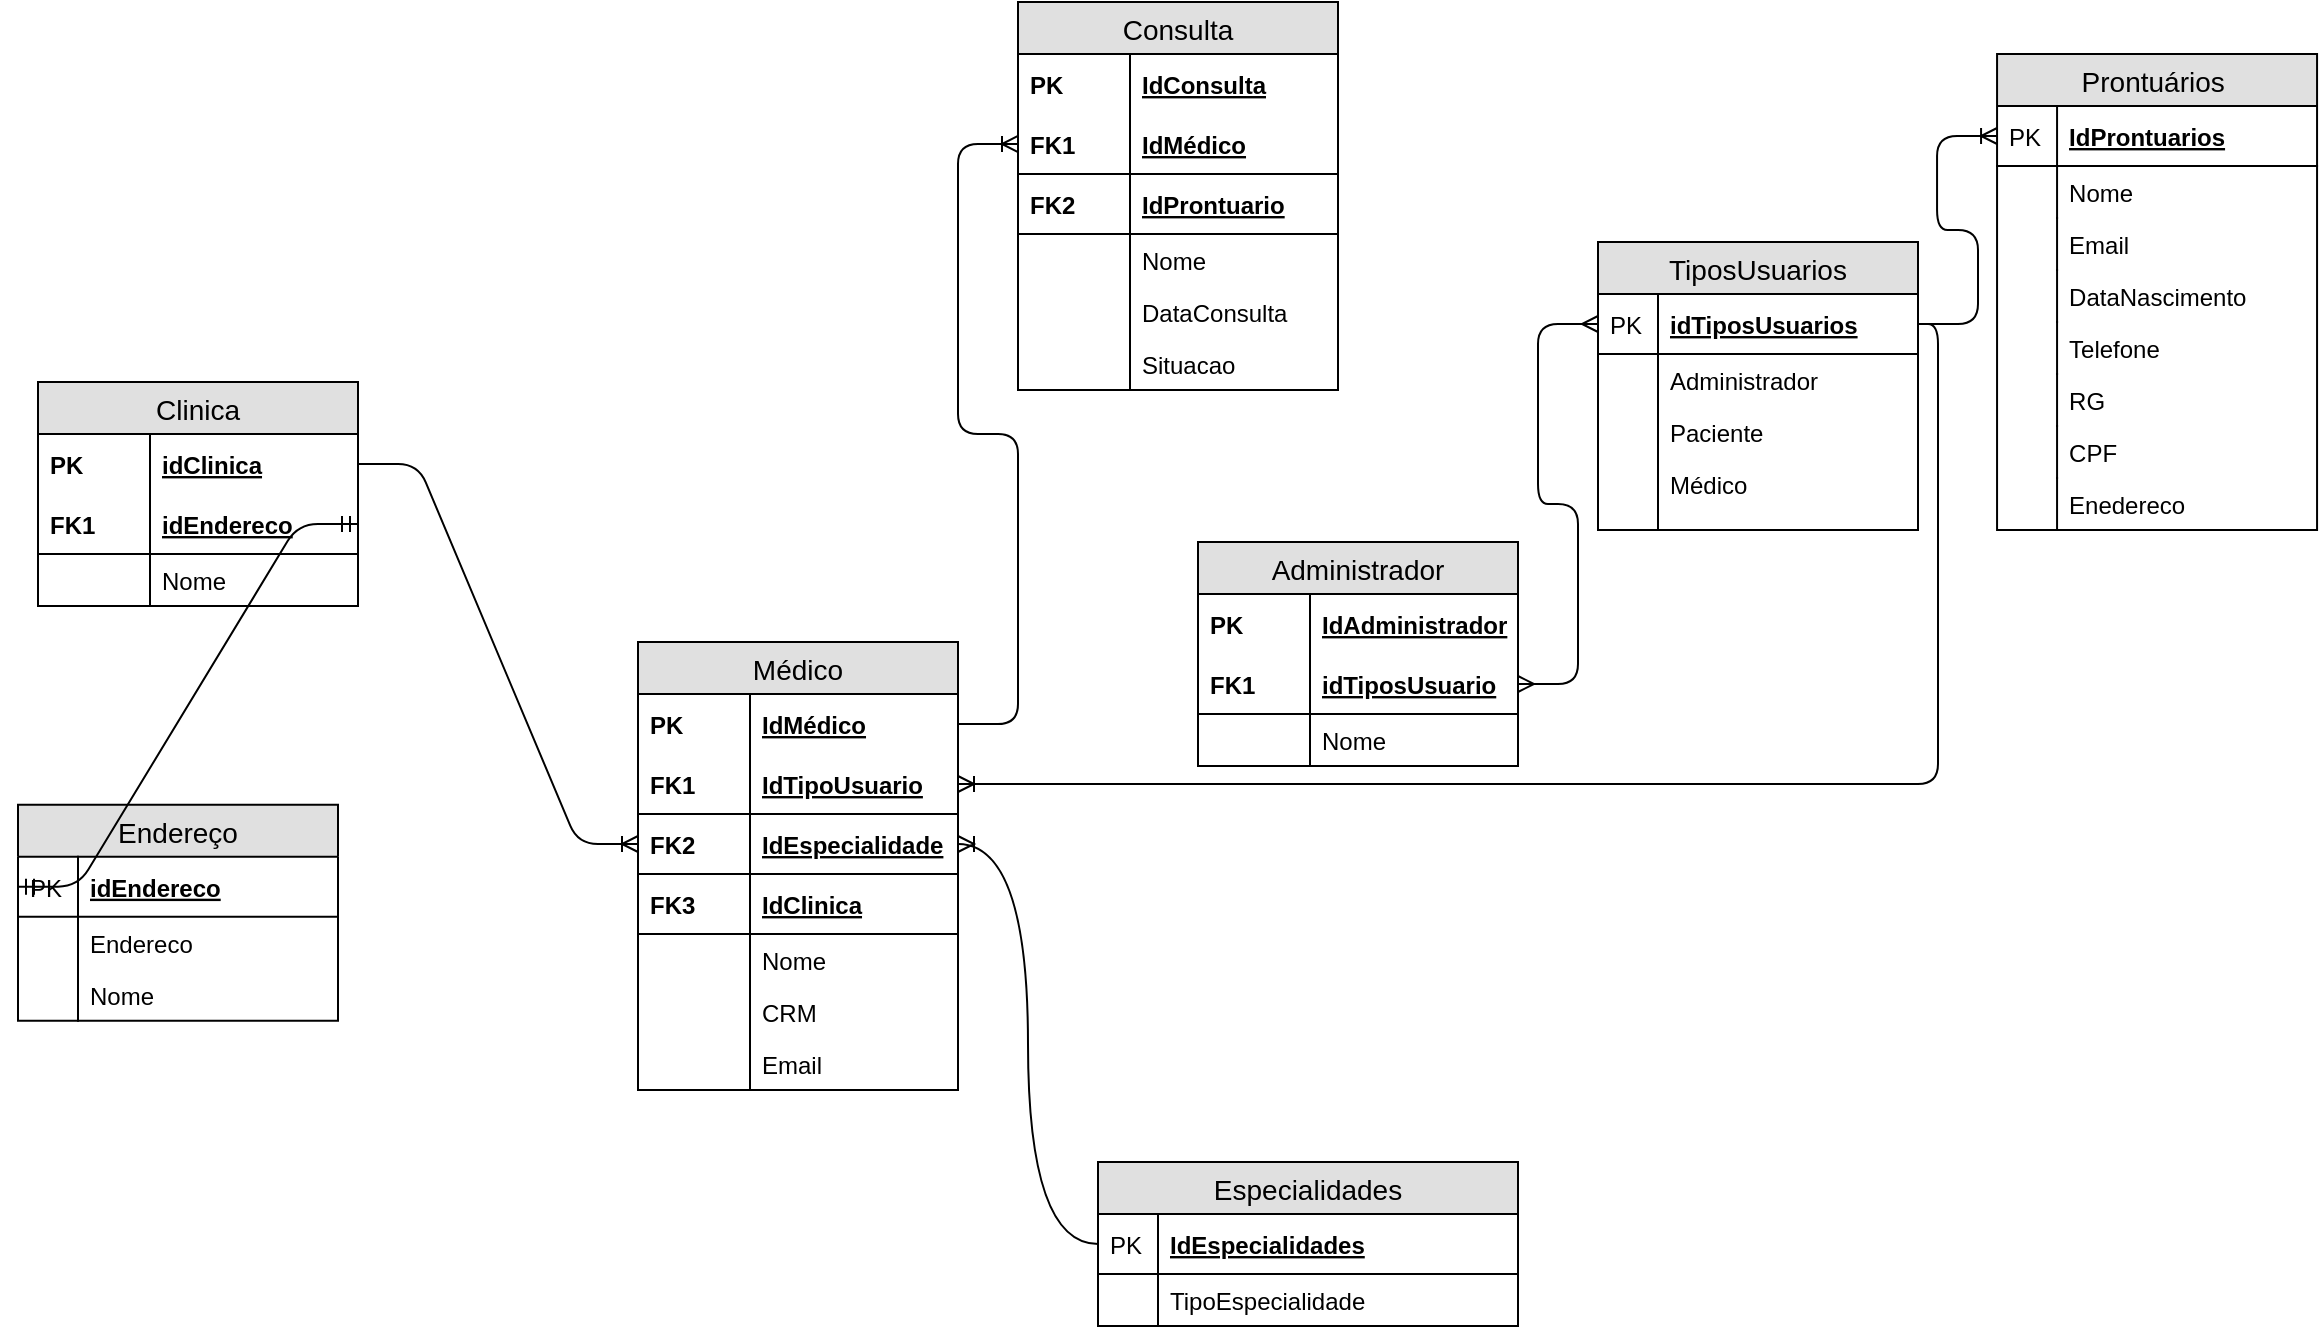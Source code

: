 <mxfile version="12.6.7" type="device"><diagram id="C5RBs43oDa-KdzZeNtuy" name="Page-1"><mxGraphModel dx="1504" dy="1794" grid="1" gridSize="10" guides="1" tooltips="1" connect="1" arrows="1" fold="1" page="1" pageScale="1" pageWidth="827" pageHeight="1169" math="0" shadow="0"><root><mxCell id="WIyWlLk6GJQsqaUBKTNV-0"/><mxCell id="WIyWlLk6GJQsqaUBKTNV-1" parent="WIyWlLk6GJQsqaUBKTNV-0"/><mxCell id="5Rp9QgK3ifDHnl0F0gRi-29" value="Endereço" style="swimlane;fontStyle=0;childLayout=stackLayout;horizontal=1;startSize=26;fillColor=#e0e0e0;horizontalStack=0;resizeParent=1;resizeParentMax=0;resizeLast=0;collapsible=1;marginBottom=0;swimlaneFillColor=#ffffff;align=center;fontSize=14;" parent="WIyWlLk6GJQsqaUBKTNV-1" vertex="1"><mxGeometry x="170" y="-108.65" width="160" height="108" as="geometry"><mxRectangle x="500" y="200" width="90" height="26" as="alternateBounds"/></mxGeometry></mxCell><mxCell id="5Rp9QgK3ifDHnl0F0gRi-30" value="idEndereco" style="shape=partialRectangle;top=0;left=0;right=0;bottom=1;align=left;verticalAlign=middle;fillColor=none;spacingLeft=34;spacingRight=4;overflow=hidden;rotatable=0;points=[[0,0.5],[1,0.5]];portConstraint=eastwest;dropTarget=0;fontStyle=5;fontSize=12;" parent="5Rp9QgK3ifDHnl0F0gRi-29" vertex="1"><mxGeometry y="26" width="160" height="30" as="geometry"/></mxCell><mxCell id="5Rp9QgK3ifDHnl0F0gRi-31" value="PK" style="shape=partialRectangle;top=0;left=0;bottom=0;fillColor=none;align=left;verticalAlign=middle;spacingLeft=4;spacingRight=4;overflow=hidden;rotatable=0;points=[];portConstraint=eastwest;part=1;fontSize=12;" parent="5Rp9QgK3ifDHnl0F0gRi-30" vertex="1" connectable="0"><mxGeometry width="30" height="30" as="geometry"/></mxCell><mxCell id="5Rp9QgK3ifDHnl0F0gRi-32" value="Endereco" style="shape=partialRectangle;top=0;left=0;right=0;bottom=0;align=left;verticalAlign=top;fillColor=none;spacingLeft=34;spacingRight=4;overflow=hidden;rotatable=0;points=[[0,0.5],[1,0.5]];portConstraint=eastwest;dropTarget=0;fontSize=12;" parent="5Rp9QgK3ifDHnl0F0gRi-29" vertex="1"><mxGeometry y="56" width="160" height="26" as="geometry"/></mxCell><mxCell id="5Rp9QgK3ifDHnl0F0gRi-33" value="" style="shape=partialRectangle;top=0;left=0;bottom=0;fillColor=none;align=left;verticalAlign=top;spacingLeft=4;spacingRight=4;overflow=hidden;rotatable=0;points=[];portConstraint=eastwest;part=1;fontSize=12;" parent="5Rp9QgK3ifDHnl0F0gRi-32" vertex="1" connectable="0"><mxGeometry width="30" height="26" as="geometry"/></mxCell><mxCell id="JpI8dHR7GsEm8re1biW5-122" value="Nome" style="shape=partialRectangle;top=0;left=0;right=0;bottom=0;align=left;verticalAlign=top;fillColor=none;spacingLeft=34;spacingRight=4;overflow=hidden;rotatable=0;points=[[0,0.5],[1,0.5]];portConstraint=eastwest;dropTarget=0;fontSize=12;" vertex="1" parent="5Rp9QgK3ifDHnl0F0gRi-29"><mxGeometry y="82" width="160" height="26" as="geometry"/></mxCell><mxCell id="JpI8dHR7GsEm8re1biW5-123" value="" style="shape=partialRectangle;top=0;left=0;bottom=0;fillColor=none;align=left;verticalAlign=top;spacingLeft=4;spacingRight=4;overflow=hidden;rotatable=0;points=[];portConstraint=eastwest;part=1;fontSize=12;" vertex="1" connectable="0" parent="JpI8dHR7GsEm8re1biW5-122"><mxGeometry width="30" height="26" as="geometry"/></mxCell><mxCell id="5Rp9QgK3ifDHnl0F0gRi-51" value="Clinica" style="swimlane;fontStyle=0;childLayout=stackLayout;horizontal=1;startSize=26;fillColor=#e0e0e0;horizontalStack=0;resizeParent=1;resizeParentMax=0;resizeLast=0;collapsible=1;marginBottom=0;swimlaneFillColor=#ffffff;align=center;fontSize=14;" parent="WIyWlLk6GJQsqaUBKTNV-1" vertex="1"><mxGeometry x="180" y="-320" width="160" height="112" as="geometry"/></mxCell><mxCell id="5Rp9QgK3ifDHnl0F0gRi-52" value="idClinica" style="shape=partialRectangle;top=0;left=0;right=0;bottom=0;align=left;verticalAlign=middle;fillColor=none;spacingLeft=60;spacingRight=4;overflow=hidden;rotatable=0;points=[[0,0.5],[1,0.5]];portConstraint=eastwest;dropTarget=0;fontStyle=5;fontSize=12;" parent="5Rp9QgK3ifDHnl0F0gRi-51" vertex="1"><mxGeometry y="26" width="160" height="30" as="geometry"/></mxCell><mxCell id="5Rp9QgK3ifDHnl0F0gRi-53" value="PK" style="shape=partialRectangle;fontStyle=1;top=0;left=0;bottom=0;fillColor=none;align=left;verticalAlign=middle;spacingLeft=4;spacingRight=4;overflow=hidden;rotatable=0;points=[];portConstraint=eastwest;part=1;fontSize=12;" parent="5Rp9QgK3ifDHnl0F0gRi-52" vertex="1" connectable="0"><mxGeometry width="56" height="30" as="geometry"/></mxCell><mxCell id="5Rp9QgK3ifDHnl0F0gRi-54" value="idEndereco" style="shape=partialRectangle;top=0;left=0;right=0;bottom=1;align=left;verticalAlign=middle;fillColor=none;spacingLeft=60;spacingRight=4;overflow=hidden;rotatable=0;points=[[0,0.5],[1,0.5]];portConstraint=eastwest;dropTarget=0;fontStyle=5;fontSize=12;" parent="5Rp9QgK3ifDHnl0F0gRi-51" vertex="1"><mxGeometry y="56" width="160" height="30" as="geometry"/></mxCell><mxCell id="5Rp9QgK3ifDHnl0F0gRi-55" value="FK1" style="shape=partialRectangle;fontStyle=1;top=0;left=0;bottom=0;fillColor=none;align=left;verticalAlign=middle;spacingLeft=4;spacingRight=4;overflow=hidden;rotatable=0;points=[];portConstraint=eastwest;part=1;fontSize=12;" parent="5Rp9QgK3ifDHnl0F0gRi-54" vertex="1" connectable="0"><mxGeometry width="56" height="30" as="geometry"/></mxCell><mxCell id="5Rp9QgK3ifDHnl0F0gRi-56" value="Nome" style="shape=partialRectangle;top=0;left=0;right=0;bottom=0;align=left;verticalAlign=top;fillColor=none;spacingLeft=60;spacingRight=4;overflow=hidden;rotatable=0;points=[[0,0.5],[1,0.5]];portConstraint=eastwest;dropTarget=0;fontSize=12;" parent="5Rp9QgK3ifDHnl0F0gRi-51" vertex="1"><mxGeometry y="86" width="160" height="26" as="geometry"/></mxCell><mxCell id="5Rp9QgK3ifDHnl0F0gRi-57" value="" style="shape=partialRectangle;top=0;left=0;bottom=0;fillColor=none;align=left;verticalAlign=top;spacingLeft=4;spacingRight=4;overflow=hidden;rotatable=0;points=[];portConstraint=eastwest;part=1;fontSize=12;" parent="5Rp9QgK3ifDHnl0F0gRi-56" vertex="1" connectable="0"><mxGeometry width="56" height="26" as="geometry"/></mxCell><mxCell id="5Rp9QgK3ifDHnl0F0gRi-78" value="TiposUsuarios" style="swimlane;fontStyle=0;childLayout=stackLayout;horizontal=1;startSize=26;fillColor=#e0e0e0;horizontalStack=0;resizeParent=1;resizeParentMax=0;resizeLast=0;collapsible=1;marginBottom=0;swimlaneFillColor=#ffffff;align=center;fontSize=14;" parent="WIyWlLk6GJQsqaUBKTNV-1" vertex="1"><mxGeometry x="960" y="-390" width="160" height="144" as="geometry"/></mxCell><mxCell id="5Rp9QgK3ifDHnl0F0gRi-79" value="idTiposUsuarios" style="shape=partialRectangle;top=0;left=0;right=0;bottom=1;align=left;verticalAlign=middle;fillColor=none;spacingLeft=34;spacingRight=4;overflow=hidden;rotatable=0;points=[[0,0.5],[1,0.5]];portConstraint=eastwest;dropTarget=0;fontStyle=5;fontSize=12;" parent="5Rp9QgK3ifDHnl0F0gRi-78" vertex="1"><mxGeometry y="26" width="160" height="30" as="geometry"/></mxCell><mxCell id="5Rp9QgK3ifDHnl0F0gRi-80" value="PK" style="shape=partialRectangle;top=0;left=0;bottom=0;fillColor=none;align=left;verticalAlign=middle;spacingLeft=4;spacingRight=4;overflow=hidden;rotatable=0;points=[];portConstraint=eastwest;part=1;fontSize=12;" parent="5Rp9QgK3ifDHnl0F0gRi-79" vertex="1" connectable="0"><mxGeometry width="30" height="30" as="geometry"/></mxCell><mxCell id="5Rp9QgK3ifDHnl0F0gRi-81" value="Administrador " style="shape=partialRectangle;top=0;left=0;right=0;bottom=0;align=left;verticalAlign=top;fillColor=none;spacingLeft=34;spacingRight=4;overflow=hidden;rotatable=0;points=[[0,0.5],[1,0.5]];portConstraint=eastwest;dropTarget=0;fontSize=12;" parent="5Rp9QgK3ifDHnl0F0gRi-78" vertex="1"><mxGeometry y="56" width="160" height="26" as="geometry"/></mxCell><mxCell id="5Rp9QgK3ifDHnl0F0gRi-82" value="" style="shape=partialRectangle;top=0;left=0;bottom=0;fillColor=none;align=left;verticalAlign=top;spacingLeft=4;spacingRight=4;overflow=hidden;rotatable=0;points=[];portConstraint=eastwest;part=1;fontSize=12;" parent="5Rp9QgK3ifDHnl0F0gRi-81" vertex="1" connectable="0"><mxGeometry width="30" height="26" as="geometry"/></mxCell><mxCell id="5Rp9QgK3ifDHnl0F0gRi-83" value="Paciente" style="shape=partialRectangle;top=0;left=0;right=0;bottom=0;align=left;verticalAlign=top;fillColor=none;spacingLeft=34;spacingRight=4;overflow=hidden;rotatable=0;points=[[0,0.5],[1,0.5]];portConstraint=eastwest;dropTarget=0;fontSize=12;" parent="5Rp9QgK3ifDHnl0F0gRi-78" vertex="1"><mxGeometry y="82" width="160" height="26" as="geometry"/></mxCell><mxCell id="5Rp9QgK3ifDHnl0F0gRi-84" value="" style="shape=partialRectangle;top=0;left=0;bottom=0;fillColor=none;align=left;verticalAlign=top;spacingLeft=4;spacingRight=4;overflow=hidden;rotatable=0;points=[];portConstraint=eastwest;part=1;fontSize=12;" parent="5Rp9QgK3ifDHnl0F0gRi-83" vertex="1" connectable="0"><mxGeometry width="30" height="26" as="geometry"/></mxCell><mxCell id="5Rp9QgK3ifDHnl0F0gRi-85" value="Médico" style="shape=partialRectangle;top=0;left=0;right=0;bottom=0;align=left;verticalAlign=top;fillColor=none;spacingLeft=34;spacingRight=4;overflow=hidden;rotatable=0;points=[[0,0.5],[1,0.5]];portConstraint=eastwest;dropTarget=0;fontSize=12;" parent="5Rp9QgK3ifDHnl0F0gRi-78" vertex="1"><mxGeometry y="108" width="160" height="26" as="geometry"/></mxCell><mxCell id="5Rp9QgK3ifDHnl0F0gRi-86" value="" style="shape=partialRectangle;top=0;left=0;bottom=0;fillColor=none;align=left;verticalAlign=top;spacingLeft=4;spacingRight=4;overflow=hidden;rotatable=0;points=[];portConstraint=eastwest;part=1;fontSize=12;" parent="5Rp9QgK3ifDHnl0F0gRi-85" vertex="1" connectable="0"><mxGeometry width="30" height="26" as="geometry"/></mxCell><mxCell id="5Rp9QgK3ifDHnl0F0gRi-87" value="" style="shape=partialRectangle;top=0;left=0;right=0;bottom=0;align=left;verticalAlign=top;fillColor=none;spacingLeft=34;spacingRight=4;overflow=hidden;rotatable=0;points=[[0,0.5],[1,0.5]];portConstraint=eastwest;dropTarget=0;fontSize=12;" parent="5Rp9QgK3ifDHnl0F0gRi-78" vertex="1"><mxGeometry y="134" width="160" height="10" as="geometry"/></mxCell><mxCell id="5Rp9QgK3ifDHnl0F0gRi-88" value="" style="shape=partialRectangle;top=0;left=0;bottom=0;fillColor=none;align=left;verticalAlign=top;spacingLeft=4;spacingRight=4;overflow=hidden;rotatable=0;points=[];portConstraint=eastwest;part=1;fontSize=12;" parent="5Rp9QgK3ifDHnl0F0gRi-87" vertex="1" connectable="0"><mxGeometry width="30" height="10" as="geometry"/></mxCell><mxCell id="5Rp9QgK3ifDHnl0F0gRi-89" value="Administrador" style="swimlane;fontStyle=0;childLayout=stackLayout;horizontal=1;startSize=26;fillColor=#e0e0e0;horizontalStack=0;resizeParent=1;resizeParentMax=0;resizeLast=0;collapsible=1;marginBottom=0;swimlaneFillColor=#ffffff;align=center;fontSize=14;" parent="WIyWlLk6GJQsqaUBKTNV-1" vertex="1"><mxGeometry x="760" y="-240" width="160" height="112" as="geometry"/></mxCell><mxCell id="5Rp9QgK3ifDHnl0F0gRi-90" value="IdAdministrador" style="shape=partialRectangle;top=0;left=0;right=0;bottom=0;align=left;verticalAlign=middle;fillColor=none;spacingLeft=60;spacingRight=4;overflow=hidden;rotatable=0;points=[[0,0.5],[1,0.5]];portConstraint=eastwest;dropTarget=0;fontStyle=5;fontSize=12;" parent="5Rp9QgK3ifDHnl0F0gRi-89" vertex="1"><mxGeometry y="26" width="160" height="30" as="geometry"/></mxCell><mxCell id="5Rp9QgK3ifDHnl0F0gRi-91" value="PK" style="shape=partialRectangle;fontStyle=1;top=0;left=0;bottom=0;fillColor=none;align=left;verticalAlign=middle;spacingLeft=4;spacingRight=4;overflow=hidden;rotatable=0;points=[];portConstraint=eastwest;part=1;fontSize=12;" parent="5Rp9QgK3ifDHnl0F0gRi-90" vertex="1" connectable="0"><mxGeometry width="56" height="30" as="geometry"/></mxCell><mxCell id="5Rp9QgK3ifDHnl0F0gRi-92" value="idTiposUsuario" style="shape=partialRectangle;top=0;left=0;right=0;bottom=1;align=left;verticalAlign=middle;fillColor=none;spacingLeft=60;spacingRight=4;overflow=hidden;rotatable=0;points=[[0,0.5],[1,0.5]];portConstraint=eastwest;dropTarget=0;fontStyle=5;fontSize=12;" parent="5Rp9QgK3ifDHnl0F0gRi-89" vertex="1"><mxGeometry y="56" width="160" height="30" as="geometry"/></mxCell><mxCell id="5Rp9QgK3ifDHnl0F0gRi-93" value="FK1" style="shape=partialRectangle;fontStyle=1;top=0;left=0;bottom=0;fillColor=none;align=left;verticalAlign=middle;spacingLeft=4;spacingRight=4;overflow=hidden;rotatable=0;points=[];portConstraint=eastwest;part=1;fontSize=12;" parent="5Rp9QgK3ifDHnl0F0gRi-92" vertex="1" connectable="0"><mxGeometry width="56" height="30" as="geometry"/></mxCell><mxCell id="5Rp9QgK3ifDHnl0F0gRi-94" value="Nome" style="shape=partialRectangle;top=0;left=0;right=0;bottom=0;align=left;verticalAlign=top;fillColor=none;spacingLeft=60;spacingRight=4;overflow=hidden;rotatable=0;points=[[0,0.5],[1,0.5]];portConstraint=eastwest;dropTarget=0;fontSize=12;" parent="5Rp9QgK3ifDHnl0F0gRi-89" vertex="1"><mxGeometry y="86" width="160" height="26" as="geometry"/></mxCell><mxCell id="5Rp9QgK3ifDHnl0F0gRi-95" value="" style="shape=partialRectangle;top=0;left=0;bottom=0;fillColor=none;align=left;verticalAlign=top;spacingLeft=4;spacingRight=4;overflow=hidden;rotatable=0;points=[];portConstraint=eastwest;part=1;fontSize=12;" parent="5Rp9QgK3ifDHnl0F0gRi-94" vertex="1" connectable="0"><mxGeometry width="56" height="26" as="geometry"/></mxCell><mxCell id="JpI8dHR7GsEm8re1biW5-0" value="Médico" style="swimlane;fontStyle=0;childLayout=stackLayout;horizontal=1;startSize=26;fillColor=#e0e0e0;horizontalStack=0;resizeParent=1;resizeParentMax=0;resizeLast=0;collapsible=1;marginBottom=0;swimlaneFillColor=#ffffff;align=center;fontSize=14;" vertex="1" parent="WIyWlLk6GJQsqaUBKTNV-1"><mxGeometry x="480" y="-190.0" width="160" height="224" as="geometry"/></mxCell><mxCell id="JpI8dHR7GsEm8re1biW5-1" value="IdMédico" style="shape=partialRectangle;top=0;left=0;right=0;bottom=0;align=left;verticalAlign=middle;fillColor=none;spacingLeft=60;spacingRight=4;overflow=hidden;rotatable=0;points=[[0,0.5],[1,0.5]];portConstraint=eastwest;dropTarget=0;fontStyle=5;fontSize=12;" vertex="1" parent="JpI8dHR7GsEm8re1biW5-0"><mxGeometry y="26" width="160" height="30" as="geometry"/></mxCell><mxCell id="JpI8dHR7GsEm8re1biW5-2" value="PK" style="shape=partialRectangle;fontStyle=1;top=0;left=0;bottom=0;fillColor=none;align=left;verticalAlign=middle;spacingLeft=4;spacingRight=4;overflow=hidden;rotatable=0;points=[];portConstraint=eastwest;part=1;fontSize=12;" vertex="1" connectable="0" parent="JpI8dHR7GsEm8re1biW5-1"><mxGeometry width="56" height="30" as="geometry"/></mxCell><mxCell id="JpI8dHR7GsEm8re1biW5-3" value="IdTipoUsuario" style="shape=partialRectangle;top=0;left=0;right=0;bottom=1;align=left;verticalAlign=middle;fillColor=none;spacingLeft=60;spacingRight=4;overflow=hidden;rotatable=0;points=[[0,0.5],[1,0.5]];portConstraint=eastwest;dropTarget=0;fontStyle=5;fontSize=12;" vertex="1" parent="JpI8dHR7GsEm8re1biW5-0"><mxGeometry y="56" width="160" height="30" as="geometry"/></mxCell><mxCell id="JpI8dHR7GsEm8re1biW5-4" value="FK1" style="shape=partialRectangle;fontStyle=1;top=0;left=0;bottom=0;fillColor=none;align=left;verticalAlign=middle;spacingLeft=4;spacingRight=4;overflow=hidden;rotatable=0;points=[];portConstraint=eastwest;part=1;fontSize=12;" vertex="1" connectable="0" parent="JpI8dHR7GsEm8re1biW5-3"><mxGeometry width="56" height="30" as="geometry"/></mxCell><mxCell id="JpI8dHR7GsEm8re1biW5-11" value="IdEspecialidade" style="shape=partialRectangle;top=0;left=0;right=0;bottom=1;align=left;verticalAlign=middle;fillColor=none;spacingLeft=60;spacingRight=4;overflow=hidden;rotatable=0;points=[[0,0.5],[1,0.5]];portConstraint=eastwest;dropTarget=0;fontStyle=5;fontSize=12;" vertex="1" parent="JpI8dHR7GsEm8re1biW5-0"><mxGeometry y="86" width="160" height="30" as="geometry"/></mxCell><mxCell id="JpI8dHR7GsEm8re1biW5-12" value="FK2" style="shape=partialRectangle;fontStyle=1;top=0;left=0;bottom=0;fillColor=none;align=left;verticalAlign=middle;spacingLeft=4;spacingRight=4;overflow=hidden;rotatable=0;points=[];portConstraint=eastwest;part=1;fontSize=12;" vertex="1" connectable="0" parent="JpI8dHR7GsEm8re1biW5-11"><mxGeometry width="56" height="30" as="geometry"/></mxCell><mxCell id="JpI8dHR7GsEm8re1biW5-13" value="IdClinica" style="shape=partialRectangle;top=0;left=0;right=0;bottom=1;align=left;verticalAlign=middle;fillColor=none;spacingLeft=60;spacingRight=4;overflow=hidden;rotatable=0;points=[[0,0.5],[1,0.5]];portConstraint=eastwest;dropTarget=0;fontStyle=5;fontSize=12;" vertex="1" parent="JpI8dHR7GsEm8re1biW5-0"><mxGeometry y="116" width="160" height="30" as="geometry"/></mxCell><mxCell id="JpI8dHR7GsEm8re1biW5-14" value="FK3" style="shape=partialRectangle;fontStyle=1;top=0;left=0;bottom=0;fillColor=none;align=left;verticalAlign=middle;spacingLeft=4;spacingRight=4;overflow=hidden;rotatable=0;points=[];portConstraint=eastwest;part=1;fontSize=12;" vertex="1" connectable="0" parent="JpI8dHR7GsEm8re1biW5-13"><mxGeometry width="56" height="30" as="geometry"/></mxCell><mxCell id="JpI8dHR7GsEm8re1biW5-5" value="Nome" style="shape=partialRectangle;top=0;left=0;right=0;bottom=0;align=left;verticalAlign=top;fillColor=none;spacingLeft=60;spacingRight=4;overflow=hidden;rotatable=0;points=[[0,0.5],[1,0.5]];portConstraint=eastwest;dropTarget=0;fontSize=12;" vertex="1" parent="JpI8dHR7GsEm8re1biW5-0"><mxGeometry y="146" width="160" height="26" as="geometry"/></mxCell><mxCell id="JpI8dHR7GsEm8re1biW5-6" value="" style="shape=partialRectangle;top=0;left=0;bottom=0;fillColor=none;align=left;verticalAlign=top;spacingLeft=4;spacingRight=4;overflow=hidden;rotatable=0;points=[];portConstraint=eastwest;part=1;fontSize=12;" vertex="1" connectable="0" parent="JpI8dHR7GsEm8re1biW5-5"><mxGeometry width="56" height="26" as="geometry"/></mxCell><mxCell id="JpI8dHR7GsEm8re1biW5-7" value="CRM" style="shape=partialRectangle;top=0;left=0;right=0;bottom=0;align=left;verticalAlign=top;fillColor=none;spacingLeft=60;spacingRight=4;overflow=hidden;rotatable=0;points=[[0,0.5],[1,0.5]];portConstraint=eastwest;dropTarget=0;fontSize=12;" vertex="1" parent="JpI8dHR7GsEm8re1biW5-0"><mxGeometry y="172" width="160" height="26" as="geometry"/></mxCell><mxCell id="JpI8dHR7GsEm8re1biW5-8" value="" style="shape=partialRectangle;top=0;left=0;bottom=0;fillColor=none;align=left;verticalAlign=top;spacingLeft=4;spacingRight=4;overflow=hidden;rotatable=0;points=[];portConstraint=eastwest;part=1;fontSize=12;" vertex="1" connectable="0" parent="JpI8dHR7GsEm8re1biW5-7"><mxGeometry width="56" height="26" as="geometry"/></mxCell><mxCell id="JpI8dHR7GsEm8re1biW5-15" value="Email" style="shape=partialRectangle;top=0;left=0;right=0;bottom=0;align=left;verticalAlign=top;fillColor=none;spacingLeft=60;spacingRight=4;overflow=hidden;rotatable=0;points=[[0,0.5],[1,0.5]];portConstraint=eastwest;dropTarget=0;fontSize=12;" vertex="1" parent="JpI8dHR7GsEm8re1biW5-0"><mxGeometry y="198" width="160" height="26" as="geometry"/></mxCell><mxCell id="JpI8dHR7GsEm8re1biW5-16" value="" style="shape=partialRectangle;top=0;left=0;bottom=0;fillColor=none;align=left;verticalAlign=top;spacingLeft=4;spacingRight=4;overflow=hidden;rotatable=0;points=[];portConstraint=eastwest;part=1;fontSize=12;" vertex="1" connectable="0" parent="JpI8dHR7GsEm8re1biW5-15"><mxGeometry width="56" height="26" as="geometry"/></mxCell><mxCell id="JpI8dHR7GsEm8re1biW5-24" value="Especialidades" style="swimlane;fontStyle=0;childLayout=stackLayout;horizontal=1;startSize=26;fillColor=#e0e0e0;horizontalStack=0;resizeParent=1;resizeParentMax=0;resizeLast=0;collapsible=1;marginBottom=0;swimlaneFillColor=#ffffff;align=center;fontSize=14;" vertex="1" parent="WIyWlLk6GJQsqaUBKTNV-1"><mxGeometry x="710" y="70" width="210" height="82" as="geometry"/></mxCell><mxCell id="JpI8dHR7GsEm8re1biW5-25" value="IdEspecialidades" style="shape=partialRectangle;top=0;left=0;right=0;bottom=1;align=left;verticalAlign=middle;fillColor=none;spacingLeft=34;spacingRight=4;overflow=hidden;rotatable=0;points=[[0,0.5],[1,0.5]];portConstraint=eastwest;dropTarget=0;fontStyle=5;fontSize=12;" vertex="1" parent="JpI8dHR7GsEm8re1biW5-24"><mxGeometry y="26" width="210" height="30" as="geometry"/></mxCell><mxCell id="JpI8dHR7GsEm8re1biW5-26" value="PK" style="shape=partialRectangle;top=0;left=0;bottom=0;fillColor=none;align=left;verticalAlign=middle;spacingLeft=4;spacingRight=4;overflow=hidden;rotatable=0;points=[];portConstraint=eastwest;part=1;fontSize=12;" vertex="1" connectable="0" parent="JpI8dHR7GsEm8re1biW5-25"><mxGeometry width="30" height="30" as="geometry"/></mxCell><mxCell id="JpI8dHR7GsEm8re1biW5-27" value="TipoEspecialidade" style="shape=partialRectangle;top=0;left=0;right=0;bottom=0;align=left;verticalAlign=top;fillColor=none;spacingLeft=34;spacingRight=4;overflow=hidden;rotatable=0;points=[[0,0.5],[1,0.5]];portConstraint=eastwest;dropTarget=0;fontSize=12;" vertex="1" parent="JpI8dHR7GsEm8re1biW5-24"><mxGeometry y="56" width="210" height="26" as="geometry"/></mxCell><mxCell id="JpI8dHR7GsEm8re1biW5-28" value="" style="shape=partialRectangle;top=0;left=0;bottom=0;fillColor=none;align=left;verticalAlign=top;spacingLeft=4;spacingRight=4;overflow=hidden;rotatable=0;points=[];portConstraint=eastwest;part=1;fontSize=12;" vertex="1" connectable="0" parent="JpI8dHR7GsEm8re1biW5-27"><mxGeometry width="30" height="26" as="geometry"/></mxCell><mxCell id="JpI8dHR7GsEm8re1biW5-76" value="Prontuários " style="swimlane;fontStyle=0;childLayout=stackLayout;horizontal=1;startSize=26;fillColor=#e0e0e0;horizontalStack=0;resizeParent=1;resizeParentMax=0;resizeLast=0;collapsible=1;marginBottom=0;swimlaneFillColor=#ffffff;align=center;fontSize=14;" vertex="1" parent="WIyWlLk6GJQsqaUBKTNV-1"><mxGeometry x="1159.53" y="-484" width="160" height="238" as="geometry"/></mxCell><mxCell id="JpI8dHR7GsEm8re1biW5-77" value="IdProntuarios" style="shape=partialRectangle;top=0;left=0;right=0;bottom=1;align=left;verticalAlign=middle;fillColor=none;spacingLeft=34;spacingRight=4;overflow=hidden;rotatable=0;points=[[0,0.5],[1,0.5]];portConstraint=eastwest;dropTarget=0;fontStyle=5;fontSize=12;" vertex="1" parent="JpI8dHR7GsEm8re1biW5-76"><mxGeometry y="26" width="160" height="30" as="geometry"/></mxCell><mxCell id="JpI8dHR7GsEm8re1biW5-78" value="PK" style="shape=partialRectangle;top=0;left=0;bottom=0;fillColor=none;align=left;verticalAlign=middle;spacingLeft=4;spacingRight=4;overflow=hidden;rotatable=0;points=[];portConstraint=eastwest;part=1;fontSize=12;" vertex="1" connectable="0" parent="JpI8dHR7GsEm8re1biW5-77"><mxGeometry width="30" height="30" as="geometry"/></mxCell><mxCell id="JpI8dHR7GsEm8re1biW5-79" value="Nome" style="shape=partialRectangle;top=0;left=0;right=0;bottom=0;align=left;verticalAlign=top;fillColor=none;spacingLeft=34;spacingRight=4;overflow=hidden;rotatable=0;points=[[0,0.5],[1,0.5]];portConstraint=eastwest;dropTarget=0;fontSize=12;" vertex="1" parent="JpI8dHR7GsEm8re1biW5-76"><mxGeometry y="56" width="160" height="26" as="geometry"/></mxCell><mxCell id="JpI8dHR7GsEm8re1biW5-80" value="" style="shape=partialRectangle;top=0;left=0;bottom=0;fillColor=none;align=left;verticalAlign=top;spacingLeft=4;spacingRight=4;overflow=hidden;rotatable=0;points=[];portConstraint=eastwest;part=1;fontSize=12;" vertex="1" connectable="0" parent="JpI8dHR7GsEm8re1biW5-79"><mxGeometry width="30" height="26" as="geometry"/></mxCell><mxCell id="JpI8dHR7GsEm8re1biW5-81" value="Email" style="shape=partialRectangle;top=0;left=0;right=0;bottom=0;align=left;verticalAlign=top;fillColor=none;spacingLeft=34;spacingRight=4;overflow=hidden;rotatable=0;points=[[0,0.5],[1,0.5]];portConstraint=eastwest;dropTarget=0;fontSize=12;" vertex="1" parent="JpI8dHR7GsEm8re1biW5-76"><mxGeometry y="82" width="160" height="26" as="geometry"/></mxCell><mxCell id="JpI8dHR7GsEm8re1biW5-82" value="" style="shape=partialRectangle;top=0;left=0;bottom=0;fillColor=none;align=left;verticalAlign=top;spacingLeft=4;spacingRight=4;overflow=hidden;rotatable=0;points=[];portConstraint=eastwest;part=1;fontSize=12;" vertex="1" connectable="0" parent="JpI8dHR7GsEm8re1biW5-81"><mxGeometry width="30" height="26" as="geometry"/></mxCell><mxCell id="JpI8dHR7GsEm8re1biW5-83" value="DataNascimento" style="shape=partialRectangle;top=0;left=0;right=0;bottom=0;align=left;verticalAlign=top;fillColor=none;spacingLeft=34;spacingRight=4;overflow=hidden;rotatable=0;points=[[0,0.5],[1,0.5]];portConstraint=eastwest;dropTarget=0;fontSize=12;" vertex="1" parent="JpI8dHR7GsEm8re1biW5-76"><mxGeometry y="108" width="160" height="26" as="geometry"/></mxCell><mxCell id="JpI8dHR7GsEm8re1biW5-84" value="" style="shape=partialRectangle;top=0;left=0;bottom=0;fillColor=none;align=left;verticalAlign=top;spacingLeft=4;spacingRight=4;overflow=hidden;rotatable=0;points=[];portConstraint=eastwest;part=1;fontSize=12;" vertex="1" connectable="0" parent="JpI8dHR7GsEm8re1biW5-83"><mxGeometry width="30" height="26" as="geometry"/></mxCell><mxCell id="JpI8dHR7GsEm8re1biW5-87" value="Telefone" style="shape=partialRectangle;top=0;left=0;right=0;bottom=0;align=left;verticalAlign=top;fillColor=none;spacingLeft=34;spacingRight=4;overflow=hidden;rotatable=0;points=[[0,0.5],[1,0.5]];portConstraint=eastwest;dropTarget=0;fontSize=12;" vertex="1" parent="JpI8dHR7GsEm8re1biW5-76"><mxGeometry y="134" width="160" height="26" as="geometry"/></mxCell><mxCell id="JpI8dHR7GsEm8re1biW5-88" value="" style="shape=partialRectangle;top=0;left=0;bottom=0;fillColor=none;align=left;verticalAlign=top;spacingLeft=4;spacingRight=4;overflow=hidden;rotatable=0;points=[];portConstraint=eastwest;part=1;fontSize=12;" vertex="1" connectable="0" parent="JpI8dHR7GsEm8re1biW5-87"><mxGeometry width="30" height="26" as="geometry"/></mxCell><mxCell id="JpI8dHR7GsEm8re1biW5-89" value="RG" style="shape=partialRectangle;top=0;left=0;right=0;bottom=0;align=left;verticalAlign=top;fillColor=none;spacingLeft=34;spacingRight=4;overflow=hidden;rotatable=0;points=[[0,0.5],[1,0.5]];portConstraint=eastwest;dropTarget=0;fontSize=12;" vertex="1" parent="JpI8dHR7GsEm8re1biW5-76"><mxGeometry y="160" width="160" height="26" as="geometry"/></mxCell><mxCell id="JpI8dHR7GsEm8re1biW5-90" value="" style="shape=partialRectangle;top=0;left=0;bottom=0;fillColor=none;align=left;verticalAlign=top;spacingLeft=4;spacingRight=4;overflow=hidden;rotatable=0;points=[];portConstraint=eastwest;part=1;fontSize=12;" vertex="1" connectable="0" parent="JpI8dHR7GsEm8re1biW5-89"><mxGeometry width="30" height="26" as="geometry"/></mxCell><mxCell id="JpI8dHR7GsEm8re1biW5-91" value="CPF" style="shape=partialRectangle;top=0;left=0;right=0;bottom=0;align=left;verticalAlign=top;fillColor=none;spacingLeft=34;spacingRight=4;overflow=hidden;rotatable=0;points=[[0,0.5],[1,0.5]];portConstraint=eastwest;dropTarget=0;fontSize=12;" vertex="1" parent="JpI8dHR7GsEm8re1biW5-76"><mxGeometry y="186" width="160" height="26" as="geometry"/></mxCell><mxCell id="JpI8dHR7GsEm8re1biW5-92" value="" style="shape=partialRectangle;top=0;left=0;bottom=0;fillColor=none;align=left;verticalAlign=top;spacingLeft=4;spacingRight=4;overflow=hidden;rotatable=0;points=[];portConstraint=eastwest;part=1;fontSize=12;" vertex="1" connectable="0" parent="JpI8dHR7GsEm8re1biW5-91"><mxGeometry width="30" height="26" as="geometry"/></mxCell><mxCell id="JpI8dHR7GsEm8re1biW5-95" value="Enedereco" style="shape=partialRectangle;top=0;left=0;right=0;bottom=0;align=left;verticalAlign=top;fillColor=none;spacingLeft=34;spacingRight=4;overflow=hidden;rotatable=0;points=[[0,0.5],[1,0.5]];portConstraint=eastwest;dropTarget=0;fontSize=12;" vertex="1" parent="JpI8dHR7GsEm8re1biW5-76"><mxGeometry y="212" width="160" height="26" as="geometry"/></mxCell><mxCell id="JpI8dHR7GsEm8re1biW5-96" value="" style="shape=partialRectangle;top=0;left=0;bottom=0;fillColor=none;align=left;verticalAlign=top;spacingLeft=4;spacingRight=4;overflow=hidden;rotatable=0;points=[];portConstraint=eastwest;part=1;fontSize=12;" vertex="1" connectable="0" parent="JpI8dHR7GsEm8re1biW5-95"><mxGeometry width="30" height="26" as="geometry"/></mxCell><mxCell id="JpI8dHR7GsEm8re1biW5-97" value="Consulta" style="swimlane;fontStyle=0;childLayout=stackLayout;horizontal=1;startSize=26;fillColor=#e0e0e0;horizontalStack=0;resizeParent=1;resizeParentMax=0;resizeLast=0;collapsible=1;marginBottom=0;swimlaneFillColor=#ffffff;align=center;fontSize=14;" vertex="1" parent="WIyWlLk6GJQsqaUBKTNV-1"><mxGeometry x="670" y="-510" width="160" height="194" as="geometry"/></mxCell><mxCell id="JpI8dHR7GsEm8re1biW5-98" value="IdConsulta" style="shape=partialRectangle;top=0;left=0;right=0;bottom=0;align=left;verticalAlign=middle;fillColor=none;spacingLeft=60;spacingRight=4;overflow=hidden;rotatable=0;points=[[0,0.5],[1,0.5]];portConstraint=eastwest;dropTarget=0;fontStyle=5;fontSize=12;" vertex="1" parent="JpI8dHR7GsEm8re1biW5-97"><mxGeometry y="26" width="160" height="30" as="geometry"/></mxCell><mxCell id="JpI8dHR7GsEm8re1biW5-99" value="PK" style="shape=partialRectangle;fontStyle=1;top=0;left=0;bottom=0;fillColor=none;align=left;verticalAlign=middle;spacingLeft=4;spacingRight=4;overflow=hidden;rotatable=0;points=[];portConstraint=eastwest;part=1;fontSize=12;" vertex="1" connectable="0" parent="JpI8dHR7GsEm8re1biW5-98"><mxGeometry width="56" height="30" as="geometry"/></mxCell><mxCell id="JpI8dHR7GsEm8re1biW5-100" value="IdMédico" style="shape=partialRectangle;top=0;left=0;right=0;bottom=1;align=left;verticalAlign=middle;fillColor=none;spacingLeft=60;spacingRight=4;overflow=hidden;rotatable=0;points=[[0,0.5],[1,0.5]];portConstraint=eastwest;dropTarget=0;fontStyle=5;fontSize=12;" vertex="1" parent="JpI8dHR7GsEm8re1biW5-97"><mxGeometry y="56" width="160" height="30" as="geometry"/></mxCell><mxCell id="JpI8dHR7GsEm8re1biW5-101" value="FK1" style="shape=partialRectangle;fontStyle=1;top=0;left=0;bottom=0;fillColor=none;align=left;verticalAlign=middle;spacingLeft=4;spacingRight=4;overflow=hidden;rotatable=0;points=[];portConstraint=eastwest;part=1;fontSize=12;" vertex="1" connectable="0" parent="JpI8dHR7GsEm8re1biW5-100"><mxGeometry width="56" height="30" as="geometry"/></mxCell><mxCell id="JpI8dHR7GsEm8re1biW5-129" value="IdProntuario" style="shape=partialRectangle;top=0;left=0;right=0;bottom=1;align=left;verticalAlign=middle;fillColor=none;spacingLeft=60;spacingRight=4;overflow=hidden;rotatable=0;points=[[0,0.5],[1,0.5]];portConstraint=eastwest;dropTarget=0;fontStyle=5;fontSize=12;" vertex="1" parent="JpI8dHR7GsEm8re1biW5-97"><mxGeometry y="86" width="160" height="30" as="geometry"/></mxCell><mxCell id="JpI8dHR7GsEm8re1biW5-130" value="FK2" style="shape=partialRectangle;fontStyle=1;top=0;left=0;bottom=0;fillColor=none;align=left;verticalAlign=middle;spacingLeft=4;spacingRight=4;overflow=hidden;rotatable=0;points=[];portConstraint=eastwest;part=1;fontSize=12;" vertex="1" connectable="0" parent="JpI8dHR7GsEm8re1biW5-129"><mxGeometry width="56" height="30" as="geometry"/></mxCell><mxCell id="JpI8dHR7GsEm8re1biW5-102" value="Nome" style="shape=partialRectangle;top=0;left=0;right=0;bottom=0;align=left;verticalAlign=top;fillColor=none;spacingLeft=60;spacingRight=4;overflow=hidden;rotatable=0;points=[[0,0.5],[1,0.5]];portConstraint=eastwest;dropTarget=0;fontSize=12;" vertex="1" parent="JpI8dHR7GsEm8re1biW5-97"><mxGeometry y="116" width="160" height="26" as="geometry"/></mxCell><mxCell id="JpI8dHR7GsEm8re1biW5-103" value="" style="shape=partialRectangle;top=0;left=0;bottom=0;fillColor=none;align=left;verticalAlign=top;spacingLeft=4;spacingRight=4;overflow=hidden;rotatable=0;points=[];portConstraint=eastwest;part=1;fontSize=12;" vertex="1" connectable="0" parent="JpI8dHR7GsEm8re1biW5-102"><mxGeometry width="56" height="26" as="geometry"/></mxCell><mxCell id="JpI8dHR7GsEm8re1biW5-104" value="DataConsulta" style="shape=partialRectangle;top=0;left=0;right=0;bottom=0;align=left;verticalAlign=top;fillColor=none;spacingLeft=60;spacingRight=4;overflow=hidden;rotatable=0;points=[[0,0.5],[1,0.5]];portConstraint=eastwest;dropTarget=0;fontSize=12;" vertex="1" parent="JpI8dHR7GsEm8re1biW5-97"><mxGeometry y="142" width="160" height="26" as="geometry"/></mxCell><mxCell id="JpI8dHR7GsEm8re1biW5-105" value="" style="shape=partialRectangle;top=0;left=0;bottom=0;fillColor=none;align=left;verticalAlign=top;spacingLeft=4;spacingRight=4;overflow=hidden;rotatable=0;points=[];portConstraint=eastwest;part=1;fontSize=12;" vertex="1" connectable="0" parent="JpI8dHR7GsEm8re1biW5-104"><mxGeometry width="56" height="26" as="geometry"/></mxCell><mxCell id="JpI8dHR7GsEm8re1biW5-106" value="Situacao" style="shape=partialRectangle;top=0;left=0;right=0;bottom=0;align=left;verticalAlign=top;fillColor=none;spacingLeft=60;spacingRight=4;overflow=hidden;rotatable=0;points=[[0,0.5],[1,0.5]];portConstraint=eastwest;dropTarget=0;fontSize=12;" vertex="1" parent="JpI8dHR7GsEm8re1biW5-97"><mxGeometry y="168" width="160" height="26" as="geometry"/></mxCell><mxCell id="JpI8dHR7GsEm8re1biW5-107" value="" style="shape=partialRectangle;top=0;left=0;bottom=0;fillColor=none;align=left;verticalAlign=top;spacingLeft=4;spacingRight=4;overflow=hidden;rotatable=0;points=[];portConstraint=eastwest;part=1;fontSize=12;" vertex="1" connectable="0" parent="JpI8dHR7GsEm8re1biW5-106"><mxGeometry width="56" height="26" as="geometry"/></mxCell><mxCell id="JpI8dHR7GsEm8re1biW5-108" value="" style="edgeStyle=entityRelationEdgeStyle;fontSize=12;html=1;endArrow=ERmandOne;startArrow=ERmandOne;entryX=0;entryY=0.5;entryDx=0;entryDy=0;exitX=1;exitY=0.5;exitDx=0;exitDy=0;" edge="1" parent="WIyWlLk6GJQsqaUBKTNV-1" source="5Rp9QgK3ifDHnl0F0gRi-54" target="5Rp9QgK3ifDHnl0F0gRi-30"><mxGeometry width="100" height="100" relative="1" as="geometry"><mxPoint x="220" y="170" as="sourcePoint"/><mxPoint x="320" y="70" as="targetPoint"/></mxGeometry></mxCell><mxCell id="JpI8dHR7GsEm8re1biW5-109" value="" style="edgeStyle=entityRelationEdgeStyle;fontSize=12;html=1;endArrow=ERoneToMany;exitX=1;exitY=0.5;exitDx=0;exitDy=0;entryX=0;entryY=0.5;entryDx=0;entryDy=0;" edge="1" parent="WIyWlLk6GJQsqaUBKTNV-1" source="5Rp9QgK3ifDHnl0F0gRi-52" target="JpI8dHR7GsEm8re1biW5-11"><mxGeometry width="100" height="100" relative="1" as="geometry"><mxPoint x="210" y="480" as="sourcePoint"/><mxPoint x="310" y="380" as="targetPoint"/></mxGeometry></mxCell><mxCell id="JpI8dHR7GsEm8re1biW5-111" value="" style="edgeStyle=entityRelationEdgeStyle;fontSize=12;html=1;endArrow=ERmany;startArrow=ERmany;entryX=0;entryY=0.5;entryDx=0;entryDy=0;exitX=1;exitY=0.5;exitDx=0;exitDy=0;" edge="1" parent="WIyWlLk6GJQsqaUBKTNV-1" source="5Rp9QgK3ifDHnl0F0gRi-92" target="5Rp9QgK3ifDHnl0F0gRi-79"><mxGeometry width="100" height="100" relative="1" as="geometry"><mxPoint x="250" y="490" as="sourcePoint"/><mxPoint x="350" y="390" as="targetPoint"/></mxGeometry></mxCell><mxCell id="JpI8dHR7GsEm8re1biW5-117" value="" style="fontSize=12;html=1;endArrow=ERoneToMany;edgeStyle=orthogonalEdgeStyle;curved=1;exitX=0;exitY=0.5;exitDx=0;exitDy=0;entryX=1;entryY=0.5;entryDx=0;entryDy=0;" edge="1" parent="WIyWlLk6GJQsqaUBKTNV-1" source="JpI8dHR7GsEm8re1biW5-25" target="JpI8dHR7GsEm8re1biW5-11"><mxGeometry width="100" height="100" relative="1" as="geometry"><mxPoint x="770" as="sourcePoint"/><mxPoint x="810" y="-110" as="targetPoint"/></mxGeometry></mxCell><mxCell id="JpI8dHR7GsEm8re1biW5-119" value="" style="edgeStyle=entityRelationEdgeStyle;fontSize=12;html=1;endArrow=ERoneToMany;exitX=1;exitY=0.5;exitDx=0;exitDy=0;entryX=0;entryY=0.5;entryDx=0;entryDy=0;" edge="1" parent="WIyWlLk6GJQsqaUBKTNV-1" source="JpI8dHR7GsEm8re1biW5-1" target="JpI8dHR7GsEm8re1biW5-100"><mxGeometry width="100" height="100" relative="1" as="geometry"><mxPoint x="700" y="180" as="sourcePoint"/><mxPoint x="800" y="80" as="targetPoint"/></mxGeometry></mxCell><mxCell id="JpI8dHR7GsEm8re1biW5-124" value="" style="edgeStyle=orthogonalEdgeStyle;fontSize=12;html=1;endArrow=ERoneToMany;exitX=1;exitY=0.5;exitDx=0;exitDy=0;entryX=1;entryY=0.5;entryDx=0;entryDy=0;" edge="1" parent="WIyWlLk6GJQsqaUBKTNV-1" source="5Rp9QgK3ifDHnl0F0gRi-79" target="JpI8dHR7GsEm8re1biW5-3"><mxGeometry width="100" height="100" relative="1" as="geometry"><mxPoint x="640" y="450" as="sourcePoint"/><mxPoint x="740" y="350" as="targetPoint"/></mxGeometry></mxCell><mxCell id="JpI8dHR7GsEm8re1biW5-125" value="" style="edgeStyle=entityRelationEdgeStyle;fontSize=12;html=1;endArrow=ERoneToMany;exitX=1;exitY=0.5;exitDx=0;exitDy=0;entryX=0;entryY=0.5;entryDx=0;entryDy=0;" edge="1" parent="WIyWlLk6GJQsqaUBKTNV-1" source="5Rp9QgK3ifDHnl0F0gRi-79" target="JpI8dHR7GsEm8re1biW5-77"><mxGeometry width="100" height="100" relative="1" as="geometry"><mxPoint x="1140" y="-290" as="sourcePoint"/><mxPoint x="1240" y="-390" as="targetPoint"/></mxGeometry></mxCell></root></mxGraphModel></diagram></mxfile>